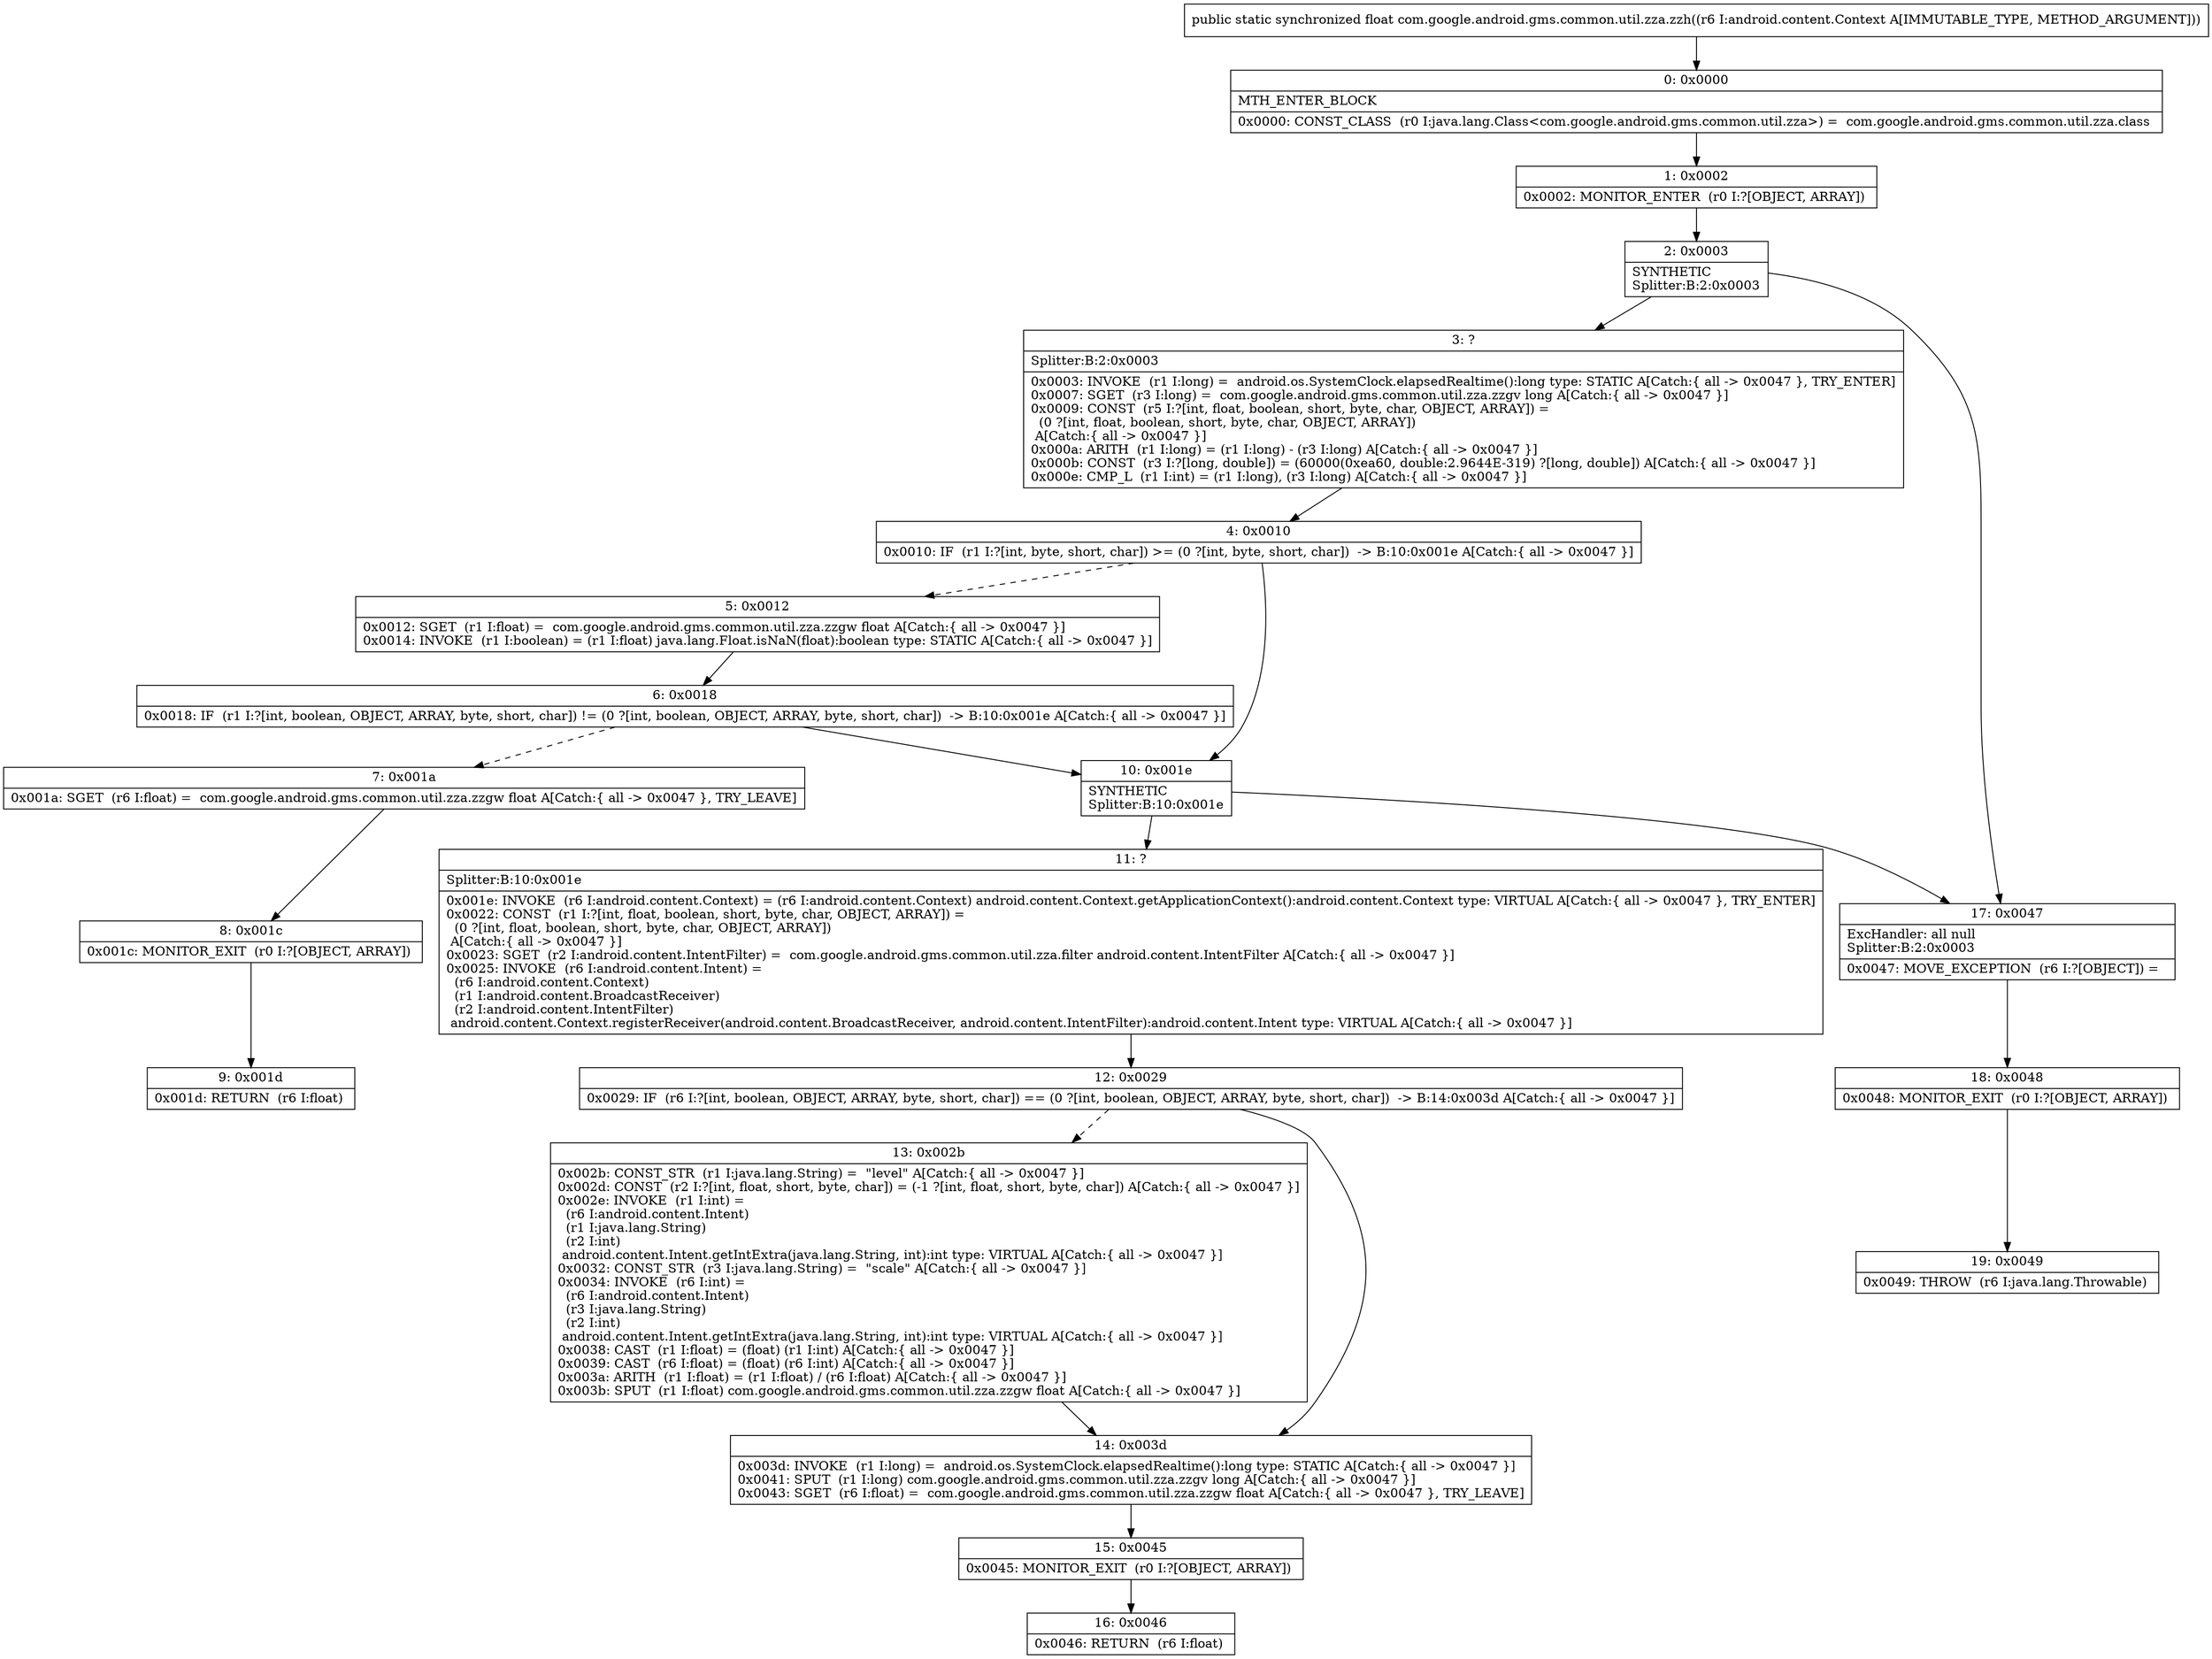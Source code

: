 digraph "CFG forcom.google.android.gms.common.util.zza.zzh(Landroid\/content\/Context;)F" {
Node_0 [shape=record,label="{0\:\ 0x0000|MTH_ENTER_BLOCK\l|0x0000: CONST_CLASS  (r0 I:java.lang.Class\<com.google.android.gms.common.util.zza\>) =  com.google.android.gms.common.util.zza.class \l}"];
Node_1 [shape=record,label="{1\:\ 0x0002|0x0002: MONITOR_ENTER  (r0 I:?[OBJECT, ARRAY]) \l}"];
Node_2 [shape=record,label="{2\:\ 0x0003|SYNTHETIC\lSplitter:B:2:0x0003\l}"];
Node_3 [shape=record,label="{3\:\ ?|Splitter:B:2:0x0003\l|0x0003: INVOKE  (r1 I:long) =  android.os.SystemClock.elapsedRealtime():long type: STATIC A[Catch:\{ all \-\> 0x0047 \}, TRY_ENTER]\l0x0007: SGET  (r3 I:long) =  com.google.android.gms.common.util.zza.zzgv long A[Catch:\{ all \-\> 0x0047 \}]\l0x0009: CONST  (r5 I:?[int, float, boolean, short, byte, char, OBJECT, ARRAY]) = \l  (0 ?[int, float, boolean, short, byte, char, OBJECT, ARRAY])\l A[Catch:\{ all \-\> 0x0047 \}]\l0x000a: ARITH  (r1 I:long) = (r1 I:long) \- (r3 I:long) A[Catch:\{ all \-\> 0x0047 \}]\l0x000b: CONST  (r3 I:?[long, double]) = (60000(0xea60, double:2.9644E\-319) ?[long, double]) A[Catch:\{ all \-\> 0x0047 \}]\l0x000e: CMP_L  (r1 I:int) = (r1 I:long), (r3 I:long) A[Catch:\{ all \-\> 0x0047 \}]\l}"];
Node_4 [shape=record,label="{4\:\ 0x0010|0x0010: IF  (r1 I:?[int, byte, short, char]) \>= (0 ?[int, byte, short, char])  \-\> B:10:0x001e A[Catch:\{ all \-\> 0x0047 \}]\l}"];
Node_5 [shape=record,label="{5\:\ 0x0012|0x0012: SGET  (r1 I:float) =  com.google.android.gms.common.util.zza.zzgw float A[Catch:\{ all \-\> 0x0047 \}]\l0x0014: INVOKE  (r1 I:boolean) = (r1 I:float) java.lang.Float.isNaN(float):boolean type: STATIC A[Catch:\{ all \-\> 0x0047 \}]\l}"];
Node_6 [shape=record,label="{6\:\ 0x0018|0x0018: IF  (r1 I:?[int, boolean, OBJECT, ARRAY, byte, short, char]) != (0 ?[int, boolean, OBJECT, ARRAY, byte, short, char])  \-\> B:10:0x001e A[Catch:\{ all \-\> 0x0047 \}]\l}"];
Node_7 [shape=record,label="{7\:\ 0x001a|0x001a: SGET  (r6 I:float) =  com.google.android.gms.common.util.zza.zzgw float A[Catch:\{ all \-\> 0x0047 \}, TRY_LEAVE]\l}"];
Node_8 [shape=record,label="{8\:\ 0x001c|0x001c: MONITOR_EXIT  (r0 I:?[OBJECT, ARRAY]) \l}"];
Node_9 [shape=record,label="{9\:\ 0x001d|0x001d: RETURN  (r6 I:float) \l}"];
Node_10 [shape=record,label="{10\:\ 0x001e|SYNTHETIC\lSplitter:B:10:0x001e\l}"];
Node_11 [shape=record,label="{11\:\ ?|Splitter:B:10:0x001e\l|0x001e: INVOKE  (r6 I:android.content.Context) = (r6 I:android.content.Context) android.content.Context.getApplicationContext():android.content.Context type: VIRTUAL A[Catch:\{ all \-\> 0x0047 \}, TRY_ENTER]\l0x0022: CONST  (r1 I:?[int, float, boolean, short, byte, char, OBJECT, ARRAY]) = \l  (0 ?[int, float, boolean, short, byte, char, OBJECT, ARRAY])\l A[Catch:\{ all \-\> 0x0047 \}]\l0x0023: SGET  (r2 I:android.content.IntentFilter) =  com.google.android.gms.common.util.zza.filter android.content.IntentFilter A[Catch:\{ all \-\> 0x0047 \}]\l0x0025: INVOKE  (r6 I:android.content.Intent) = \l  (r6 I:android.content.Context)\l  (r1 I:android.content.BroadcastReceiver)\l  (r2 I:android.content.IntentFilter)\l android.content.Context.registerReceiver(android.content.BroadcastReceiver, android.content.IntentFilter):android.content.Intent type: VIRTUAL A[Catch:\{ all \-\> 0x0047 \}]\l}"];
Node_12 [shape=record,label="{12\:\ 0x0029|0x0029: IF  (r6 I:?[int, boolean, OBJECT, ARRAY, byte, short, char]) == (0 ?[int, boolean, OBJECT, ARRAY, byte, short, char])  \-\> B:14:0x003d A[Catch:\{ all \-\> 0x0047 \}]\l}"];
Node_13 [shape=record,label="{13\:\ 0x002b|0x002b: CONST_STR  (r1 I:java.lang.String) =  \"level\" A[Catch:\{ all \-\> 0x0047 \}]\l0x002d: CONST  (r2 I:?[int, float, short, byte, char]) = (\-1 ?[int, float, short, byte, char]) A[Catch:\{ all \-\> 0x0047 \}]\l0x002e: INVOKE  (r1 I:int) = \l  (r6 I:android.content.Intent)\l  (r1 I:java.lang.String)\l  (r2 I:int)\l android.content.Intent.getIntExtra(java.lang.String, int):int type: VIRTUAL A[Catch:\{ all \-\> 0x0047 \}]\l0x0032: CONST_STR  (r3 I:java.lang.String) =  \"scale\" A[Catch:\{ all \-\> 0x0047 \}]\l0x0034: INVOKE  (r6 I:int) = \l  (r6 I:android.content.Intent)\l  (r3 I:java.lang.String)\l  (r2 I:int)\l android.content.Intent.getIntExtra(java.lang.String, int):int type: VIRTUAL A[Catch:\{ all \-\> 0x0047 \}]\l0x0038: CAST  (r1 I:float) = (float) (r1 I:int) A[Catch:\{ all \-\> 0x0047 \}]\l0x0039: CAST  (r6 I:float) = (float) (r6 I:int) A[Catch:\{ all \-\> 0x0047 \}]\l0x003a: ARITH  (r1 I:float) = (r1 I:float) \/ (r6 I:float) A[Catch:\{ all \-\> 0x0047 \}]\l0x003b: SPUT  (r1 I:float) com.google.android.gms.common.util.zza.zzgw float A[Catch:\{ all \-\> 0x0047 \}]\l}"];
Node_14 [shape=record,label="{14\:\ 0x003d|0x003d: INVOKE  (r1 I:long) =  android.os.SystemClock.elapsedRealtime():long type: STATIC A[Catch:\{ all \-\> 0x0047 \}]\l0x0041: SPUT  (r1 I:long) com.google.android.gms.common.util.zza.zzgv long A[Catch:\{ all \-\> 0x0047 \}]\l0x0043: SGET  (r6 I:float) =  com.google.android.gms.common.util.zza.zzgw float A[Catch:\{ all \-\> 0x0047 \}, TRY_LEAVE]\l}"];
Node_15 [shape=record,label="{15\:\ 0x0045|0x0045: MONITOR_EXIT  (r0 I:?[OBJECT, ARRAY]) \l}"];
Node_16 [shape=record,label="{16\:\ 0x0046|0x0046: RETURN  (r6 I:float) \l}"];
Node_17 [shape=record,label="{17\:\ 0x0047|ExcHandler: all null\lSplitter:B:2:0x0003\l|0x0047: MOVE_EXCEPTION  (r6 I:?[OBJECT]) =  \l}"];
Node_18 [shape=record,label="{18\:\ 0x0048|0x0048: MONITOR_EXIT  (r0 I:?[OBJECT, ARRAY]) \l}"];
Node_19 [shape=record,label="{19\:\ 0x0049|0x0049: THROW  (r6 I:java.lang.Throwable) \l}"];
MethodNode[shape=record,label="{public static synchronized float com.google.android.gms.common.util.zza.zzh((r6 I:android.content.Context A[IMMUTABLE_TYPE, METHOD_ARGUMENT])) }"];
MethodNode -> Node_0;
Node_0 -> Node_1;
Node_1 -> Node_2;
Node_2 -> Node_3;
Node_2 -> Node_17;
Node_3 -> Node_4;
Node_4 -> Node_5[style=dashed];
Node_4 -> Node_10;
Node_5 -> Node_6;
Node_6 -> Node_7[style=dashed];
Node_6 -> Node_10;
Node_7 -> Node_8;
Node_8 -> Node_9;
Node_10 -> Node_11;
Node_10 -> Node_17;
Node_11 -> Node_12;
Node_12 -> Node_13[style=dashed];
Node_12 -> Node_14;
Node_13 -> Node_14;
Node_14 -> Node_15;
Node_15 -> Node_16;
Node_17 -> Node_18;
Node_18 -> Node_19;
}


